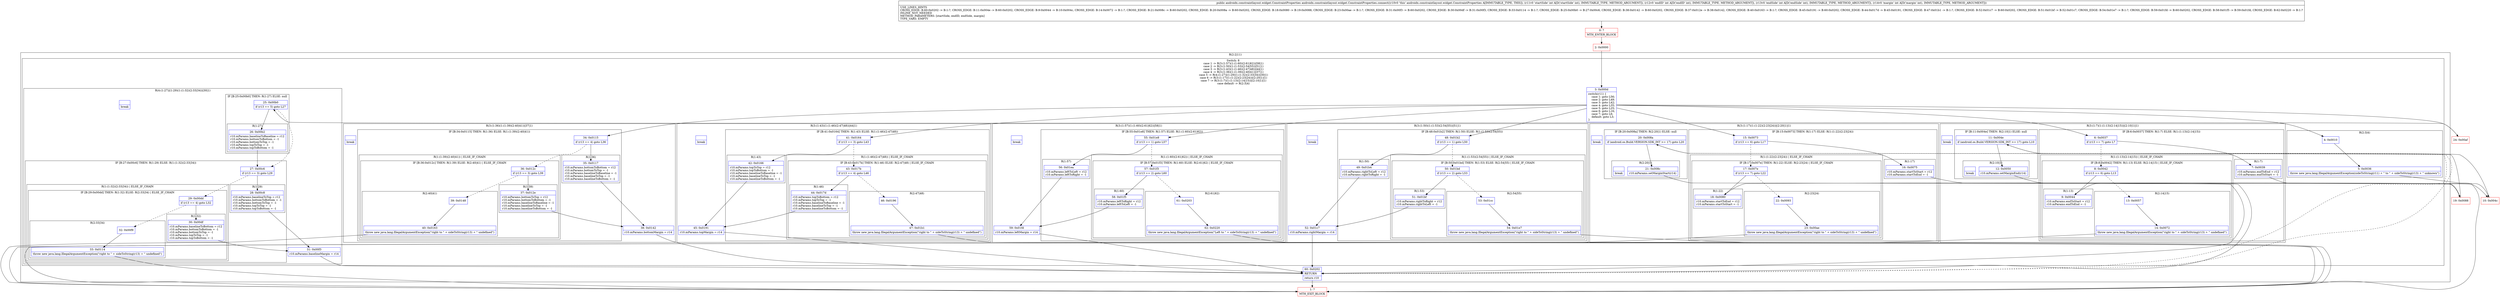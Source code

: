 digraph "CFG forandroidx.constraintlayout.widget.ConstraintProperties.connect(IIII)Landroidx\/constraintlayout\/widget\/ConstraintProperties;" {
subgraph cluster_Region_762120788 {
label = "R(2:2|11)";
node [shape=record,color=blue];
subgraph cluster_SwitchRegion_610409936 {
label = "Switch: 8
 case 1 -> R(3:(1:57)(1:(1:60)(2:61|62))|58|1)
 case 2 -> R(3:(1:50)(1:(1:53)(2:54|55))|51|1)
 case 3 -> R(3:(1:43)(1:(1:46)(2:47|48))|44|1)
 case 4 -> R(3:(1:36)(1:(1:39)(2:40|41))|37|1)
 case 5 -> R(4:(1:27)|(1:29)(1:(1:32)(2:33|34))|30|1)
 case 6 -> R(3:(1:17)(1:(1:22)(2:23|24))|(2:20|1)|1)
 case 7 -> R(3:(1:7)(1:(1:13)(2:14|15))|(2:10|1)|1)
 case default -> R(2:3|4)";
node [shape=record,color=blue];
Node_3 [shape=record,label="{3\:\ 0x000d|switch(r11) \{\l    case 1: goto L56;\l    case 2: goto L49;\l    case 3: goto L42;\l    case 4: goto L35;\l    case 5: goto L25;\l    case 6: goto L16;\l    case 7: goto L6;\l    default: goto L3;\l\}\l}"];
subgraph cluster_Region_979610512 {
label = "R(3:(1:57)(1:(1:60)(2:61|62))|58|1)";
node [shape=record,color=blue];
subgraph cluster_IfRegion_820760382 {
label = "IF [B:55:0x01e8] THEN: R(1:57) ELSE: R(1:(1:60)(2:61|62))";
node [shape=record,color=blue];
Node_55 [shape=record,label="{55\:\ 0x01e8|if (r13 == 1) goto L57\l}"];
subgraph cluster_Region_1964068061 {
label = "R(1:57)";
node [shape=record,color=blue];
Node_56 [shape=record,label="{56\:\ 0x01ea|r10.mParams.leftToLeft = r12\lr10.mParams.leftToRight = \-1\l}"];
}
subgraph cluster_Region_1093227314 {
label = "R(1:(1:60)(2:61|62)) | ELSE_IF_CHAIN\l";
node [shape=record,color=blue];
subgraph cluster_IfRegion_1722900396 {
label = "IF [B:57:0x01f3] THEN: R(1:60) ELSE: R(2:61|62) | ELSE_IF_CHAIN\l";
node [shape=record,color=blue];
Node_57 [shape=record,label="{57\:\ 0x01f3|if (r13 == 2) goto L60\l}"];
subgraph cluster_Region_147717755 {
label = "R(1:60)";
node [shape=record,color=blue];
Node_58 [shape=record,label="{58\:\ 0x01f5|r10.mParams.leftToRight = r12\lr10.mParams.leftToLeft = \-1\l}"];
}
subgraph cluster_Region_2001026075 {
label = "R(2:61|62)";
node [shape=record,color=blue];
Node_61 [shape=record,label="{61\:\ 0x0203}"];
Node_62 [shape=record,label="{62\:\ 0x0220|throw new java.lang.IllegalArgumentException(\"Left to \" + sideToString(r13) + \" undefined\")\l}"];
}
}
}
}
Node_59 [shape=record,label="{59\:\ 0x01fd|r10.mParams.leftMargin = r14\l}"];
Node_InsnContainer_2088648962 [shape=record,label="{|break\l}"];
}
subgraph cluster_Region_282995998 {
label = "R(3:(1:50)(1:(1:53)(2:54|55))|51|1)";
node [shape=record,color=blue];
subgraph cluster_IfRegion_1996961624 {
label = "IF [B:48:0x01b2] THEN: R(1:50) ELSE: R(1:(1:53)(2:54|55))";
node [shape=record,color=blue];
Node_48 [shape=record,label="{48\:\ 0x01b2|if (r13 == 1) goto L50\l}"];
subgraph cluster_Region_704407623 {
label = "R(1:50)";
node [shape=record,color=blue];
Node_49 [shape=record,label="{49\:\ 0x01b4|r10.mParams.rightToLeft = r12\lr10.mParams.rightToRight = \-1\l}"];
}
subgraph cluster_Region_662985259 {
label = "R(1:(1:53)(2:54|55)) | ELSE_IF_CHAIN\l";
node [shape=record,color=blue];
subgraph cluster_IfRegion_1188242712 {
label = "IF [B:50:0x01bd] THEN: R(1:53) ELSE: R(2:54|55) | ELSE_IF_CHAIN\l";
node [shape=record,color=blue];
Node_50 [shape=record,label="{50\:\ 0x01bd|if (r13 == 2) goto L53\l}"];
subgraph cluster_Region_144729965 {
label = "R(1:53)";
node [shape=record,color=blue];
Node_51 [shape=record,label="{51\:\ 0x01bf|r10.mParams.rightToRight = r12\lr10.mParams.rightToLeft = \-1\l}"];
}
subgraph cluster_Region_1112840302 {
label = "R(2:54|55)";
node [shape=record,color=blue];
Node_53 [shape=record,label="{53\:\ 0x01cc}"];
Node_54 [shape=record,label="{54\:\ 0x01e7|throw new java.lang.IllegalArgumentException(\"right to \" + sideToString(r13) + \" undefined\")\l}"];
}
}
}
}
Node_52 [shape=record,label="{52\:\ 0x01c7|r10.mParams.rightMargin = r14\l}"];
Node_InsnContainer_1199888141 [shape=record,label="{|break\l}"];
}
subgraph cluster_Region_413188352 {
label = "R(3:(1:43)(1:(1:46)(2:47|48))|44|1)";
node [shape=record,color=blue];
subgraph cluster_IfRegion_330319478 {
label = "IF [B:41:0x0164] THEN: R(1:43) ELSE: R(1:(1:46)(2:47|48))";
node [shape=record,color=blue];
Node_41 [shape=record,label="{41\:\ 0x0164|if (r13 == 3) goto L43\l}"];
subgraph cluster_Region_1967209350 {
label = "R(1:43)";
node [shape=record,color=blue];
Node_42 [shape=record,label="{42\:\ 0x0166|r10.mParams.topToTop = r12\lr10.mParams.topToBottom = \-1\lr10.mParams.baselineToBaseline = \-1\lr10.mParams.baselineToTop = \-1\lr10.mParams.baselineToBottom = \-1\l}"];
}
subgraph cluster_Region_337426076 {
label = "R(1:(1:46)(2:47|48)) | ELSE_IF_CHAIN\l";
node [shape=record,color=blue];
subgraph cluster_IfRegion_170581470 {
label = "IF [B:43:0x017b] THEN: R(1:46) ELSE: R(2:47|48) | ELSE_IF_CHAIN\l";
node [shape=record,color=blue];
Node_43 [shape=record,label="{43\:\ 0x017b|if (r13 == 4) goto L46\l}"];
subgraph cluster_Region_456702235 {
label = "R(1:46)";
node [shape=record,color=blue];
Node_44 [shape=record,label="{44\:\ 0x017d|r10.mParams.topToBottom = r12\lr10.mParams.topToTop = \-1\lr10.mParams.baselineToBaseline = \-1\lr10.mParams.baselineToTop = \-1\lr10.mParams.baselineToBottom = \-1\l}"];
}
subgraph cluster_Region_1742286065 {
label = "R(2:47|48)";
node [shape=record,color=blue];
Node_46 [shape=record,label="{46\:\ 0x0196}"];
Node_47 [shape=record,label="{47\:\ 0x01b1|throw new java.lang.IllegalArgumentException(\"right to \" + sideToString(r13) + \" undefined\")\l}"];
}
}
}
}
Node_45 [shape=record,label="{45\:\ 0x0191|r10.mParams.topMargin = r14\l}"];
Node_InsnContainer_377544384 [shape=record,label="{|break\l}"];
}
subgraph cluster_Region_1251485155 {
label = "R(3:(1:36)(1:(1:39)(2:40|41))|37|1)";
node [shape=record,color=blue];
subgraph cluster_IfRegion_347520458 {
label = "IF [B:34:0x0115] THEN: R(1:36) ELSE: R(1:(1:39)(2:40|41))";
node [shape=record,color=blue];
Node_34 [shape=record,label="{34\:\ 0x0115|if (r13 == 4) goto L36\l}"];
subgraph cluster_Region_984003849 {
label = "R(1:36)";
node [shape=record,color=blue];
Node_35 [shape=record,label="{35\:\ 0x0117|r10.mParams.bottomToBottom = r12\lr10.mParams.bottomToTop = \-1\lr10.mParams.baselineToBaseline = \-1\lr10.mParams.baselineToTop = \-1\lr10.mParams.baselineToBottom = \-1\l}"];
}
subgraph cluster_Region_708844099 {
label = "R(1:(1:39)(2:40|41)) | ELSE_IF_CHAIN\l";
node [shape=record,color=blue];
subgraph cluster_IfRegion_561808853 {
label = "IF [B:36:0x012c] THEN: R(1:39) ELSE: R(2:40|41) | ELSE_IF_CHAIN\l";
node [shape=record,color=blue];
Node_36 [shape=record,label="{36\:\ 0x012c|if (r13 == 3) goto L39\l}"];
subgraph cluster_Region_341213 {
label = "R(1:39)";
node [shape=record,color=blue];
Node_37 [shape=record,label="{37\:\ 0x012e|r10.mParams.bottomToTop = r12\lr10.mParams.bottomToBottom = \-1\lr10.mParams.baselineToBaseline = \-1\lr10.mParams.baselineToTop = \-1\lr10.mParams.baselineToBottom = \-1\l}"];
}
subgraph cluster_Region_251971369 {
label = "R(2:40|41)";
node [shape=record,color=blue];
Node_39 [shape=record,label="{39\:\ 0x0148}"];
Node_40 [shape=record,label="{40\:\ 0x0163|throw new java.lang.IllegalArgumentException(\"right to \" + sideToString(r13) + \" undefined\")\l}"];
}
}
}
}
Node_38 [shape=record,label="{38\:\ 0x0142|r10.mParams.bottomMargin = r14\l}"];
Node_InsnContainer_624711304 [shape=record,label="{|break\l}"];
}
subgraph cluster_Region_1621835223 {
label = "R(4:(1:27)|(1:29)(1:(1:32)(2:33|34))|30|1)";
node [shape=record,color=blue];
subgraph cluster_IfRegion_1226919619 {
label = "IF [B:25:0x00b0] THEN: R(1:27) ELSE: null";
node [shape=record,color=blue];
Node_25 [shape=record,label="{25\:\ 0x00b0|if (r13 == 5) goto L27\l}"];
subgraph cluster_Region_1614148929 {
label = "R(1:27)";
node [shape=record,color=blue];
Node_26 [shape=record,label="{26\:\ 0x00b2|r10.mParams.baselineToBaseline = r12\lr10.mParams.bottomToBottom = \-1\lr10.mParams.bottomToTop = \-1\lr10.mParams.topToTop = \-1\lr10.mParams.topToBottom = \-1\l}"];
}
}
subgraph cluster_IfRegion_670722009 {
label = "IF [B:27:0x00c6] THEN: R(1:29) ELSE: R(1:(1:32)(2:33|34))";
node [shape=record,color=blue];
Node_27 [shape=record,label="{27\:\ 0x00c6|if (r13 == 3) goto L29\l}"];
subgraph cluster_Region_512140148 {
label = "R(1:29)";
node [shape=record,color=blue];
Node_28 [shape=record,label="{28\:\ 0x00c8|r10.mParams.baselineToTop = r12\lr10.mParams.bottomToBottom = \-1\lr10.mParams.bottomToTop = \-1\lr10.mParams.topToTop = \-1\lr10.mParams.topToBottom = \-1\l}"];
}
subgraph cluster_Region_1569890609 {
label = "R(1:(1:32)(2:33|34)) | ELSE_IF_CHAIN\l";
node [shape=record,color=blue];
subgraph cluster_IfRegion_314755135 {
label = "IF [B:29:0x00dd] THEN: R(1:32) ELSE: R(2:33|34) | ELSE_IF_CHAIN\l";
node [shape=record,color=blue];
Node_29 [shape=record,label="{29\:\ 0x00dd|if (r13 == 4) goto L32\l}"];
subgraph cluster_Region_1727181073 {
label = "R(1:32)";
node [shape=record,color=blue];
Node_30 [shape=record,label="{30\:\ 0x00df|r10.mParams.baselineToBottom = r12\lr10.mParams.bottomToBottom = \-1\lr10.mParams.bottomToTop = \-1\lr10.mParams.topToTop = \-1\lr10.mParams.topToBottom = \-1\l}"];
}
subgraph cluster_Region_1296311224 {
label = "R(2:33|34)";
node [shape=record,color=blue];
Node_32 [shape=record,label="{32\:\ 0x00f9}"];
Node_33 [shape=record,label="{33\:\ 0x0114|throw new java.lang.IllegalArgumentException(\"right to \" + sideToString(r13) + \" undefined\")\l}"];
}
}
}
}
Node_31 [shape=record,label="{31\:\ 0x00f3|r10.mParams.baselineMargin = r14\l}"];
Node_InsnContainer_85432328 [shape=record,label="{|break\l}"];
}
subgraph cluster_Region_17841061 {
label = "R(3:(1:17)(1:(1:22)(2:23|24))|(2:20|1)|1)";
node [shape=record,color=blue];
subgraph cluster_IfRegion_1922660527 {
label = "IF [B:15:0x0073] THEN: R(1:17) ELSE: R(1:(1:22)(2:23|24))";
node [shape=record,color=blue];
Node_15 [shape=record,label="{15\:\ 0x0073|if (r13 == 6) goto L17\l}"];
subgraph cluster_Region_514645159 {
label = "R(1:17)";
node [shape=record,color=blue];
Node_16 [shape=record,label="{16\:\ 0x0075|r10.mParams.startToStart = r12\lr10.mParams.startToEnd = \-1\l}"];
}
subgraph cluster_Region_658686114 {
label = "R(1:(1:22)(2:23|24)) | ELSE_IF_CHAIN\l";
node [shape=record,color=blue];
subgraph cluster_IfRegion_655297276 {
label = "IF [B:17:0x007e] THEN: R(1:22) ELSE: R(2:23|24) | ELSE_IF_CHAIN\l";
node [shape=record,color=blue];
Node_17 [shape=record,label="{17\:\ 0x007e|if (r13 == 7) goto L22\l}"];
subgraph cluster_Region_510284466 {
label = "R(1:22)";
node [shape=record,color=blue];
Node_18 [shape=record,label="{18\:\ 0x0080|r10.mParams.startToEnd = r12\lr10.mParams.startToStart = \-1\l}"];
}
subgraph cluster_Region_1725692988 {
label = "R(2:23|24)";
node [shape=record,color=blue];
Node_22 [shape=record,label="{22\:\ 0x0093}"];
Node_23 [shape=record,label="{23\:\ 0x00ae|throw new java.lang.IllegalArgumentException(\"right to \" + sideToString(r13) + \" undefined\")\l}"];
}
}
}
}
subgraph cluster_IfRegion_1462597525 {
label = "IF [B:20:0x008a] THEN: R(2:20|1) ELSE: null";
node [shape=record,color=blue];
Node_20 [shape=record,label="{20\:\ 0x008a|if (android.os.Build.VERSION.SDK_INT \>= 17) goto L20\l}"];
subgraph cluster_Region_137023334 {
label = "R(2:20|1)";
node [shape=record,color=blue];
Node_21 [shape=record,label="{21\:\ 0x008c|r10.mParams.setMarginStart(r14)\l}"];
Node_InsnContainer_1150939923 [shape=record,label="{|break\l}"];
}
}
Node_InsnContainer_2107301280 [shape=record,label="{|break\l}"];
}
subgraph cluster_Region_1094163545 {
label = "R(3:(1:7)(1:(1:13)(2:14|15))|(2:10|1)|1)";
node [shape=record,color=blue];
subgraph cluster_IfRegion_523778790 {
label = "IF [B:6:0x0037] THEN: R(1:7) ELSE: R(1:(1:13)(2:14|15))";
node [shape=record,color=blue];
Node_6 [shape=record,label="{6\:\ 0x0037|if (r13 == 7) goto L7\l}"];
subgraph cluster_Region_347231097 {
label = "R(1:7)";
node [shape=record,color=blue];
Node_7 [shape=record,label="{7\:\ 0x0039|r10.mParams.endToEnd = r12\lr10.mParams.endToStart = \-1\l}"];
}
subgraph cluster_Region_1064233874 {
label = "R(1:(1:13)(2:14|15)) | ELSE_IF_CHAIN\l";
node [shape=record,color=blue];
subgraph cluster_IfRegion_1111911794 {
label = "IF [B:8:0x0042] THEN: R(1:13) ELSE: R(2:14|15) | ELSE_IF_CHAIN\l";
node [shape=record,color=blue];
Node_8 [shape=record,label="{8\:\ 0x0042|if (r13 == 6) goto L13\l}"];
subgraph cluster_Region_477597910 {
label = "R(1:13)";
node [shape=record,color=blue];
Node_9 [shape=record,label="{9\:\ 0x0044|r10.mParams.endToStart = r12\lr10.mParams.endToEnd = \-1\l}"];
}
subgraph cluster_Region_441983418 {
label = "R(2:14|15)";
node [shape=record,color=blue];
Node_13 [shape=record,label="{13\:\ 0x0057}"];
Node_14 [shape=record,label="{14\:\ 0x0072|throw new java.lang.IllegalArgumentException(\"right to \" + sideToString(r13) + \" undefined\")\l}"];
}
}
}
}
subgraph cluster_IfRegion_1377987352 {
label = "IF [B:11:0x004e] THEN: R(2:10|1) ELSE: null";
node [shape=record,color=blue];
Node_11 [shape=record,label="{11\:\ 0x004e|if (android.os.Build.VERSION.SDK_INT \>= 17) goto L10\l}"];
subgraph cluster_Region_603894227 {
label = "R(2:10|1)";
node [shape=record,color=blue];
Node_12 [shape=record,label="{12\:\ 0x0050|r10.mParams.setMarginEnd(r14)\l}"];
Node_InsnContainer_61830234 [shape=record,label="{|break\l}"];
}
}
Node_InsnContainer_1478611044 [shape=record,label="{|break\l}"];
}
subgraph cluster_Region_421141203 {
label = "R(2:3|4)";
node [shape=record,color=blue];
Node_4 [shape=record,label="{4\:\ 0x0010}"];
Node_5 [shape=record,label="{5\:\ 0x0036|throw new java.lang.IllegalArgumentException(sideToString(r11) + \" to \" + sideToString(r13) + \" unknown\")\l}"];
}
}
Node_60 [shape=record,label="{60\:\ 0x0202|RETURN\l|return r10\l}"];
}
Node_0 [shape=record,color=red,label="{0\:\ ?|MTH_ENTER_BLOCK\l}"];
Node_2 [shape=record,color=red,label="{2\:\ 0x0000}"];
Node_1 [shape=record,color=red,label="{1\:\ ?|MTH_EXIT_BLOCK\l}"];
Node_10 [shape=record,color=red,label="{10\:\ 0x004c}"];
Node_19 [shape=record,color=red,label="{19\:\ 0x0088}"];
Node_24 [shape=record,color=red,label="{24\:\ 0x00af}"];
MethodNode[shape=record,label="{public androidx.constraintlayout.widget.ConstraintProperties androidx.constraintlayout.widget.ConstraintProperties.connect((r10v0 'this' androidx.constraintlayout.widget.ConstraintProperties A[IMMUTABLE_TYPE, THIS]), (r11v0 'startSide' int A[D('startSide' int), IMMUTABLE_TYPE, METHOD_ARGUMENT]), (r12v0 'endID' int A[D('endID' int), IMMUTABLE_TYPE, METHOD_ARGUMENT]), (r13v0 'endSide' int A[D('endSide' int), IMMUTABLE_TYPE, METHOD_ARGUMENT]), (r14v0 'margin' int A[D('margin' int), IMMUTABLE_TYPE, METHOD_ARGUMENT]))  | USE_LINES_HINTS\lCROSS_EDGE: B:60:0x0202 \-\> B:1:?, CROSS_EDGE: B:11:0x004e \-\> B:60:0x0202, CROSS_EDGE: B:9:0x0044 \-\> B:10:0x004c, CROSS_EDGE: B:14:0x0072 \-\> B:1:?, CROSS_EDGE: B:21:0x008c \-\> B:60:0x0202, CROSS_EDGE: B:20:0x008a \-\> B:60:0x0202, CROSS_EDGE: B:18:0x0080 \-\> B:19:0x0088, CROSS_EDGE: B:23:0x00ae \-\> B:1:?, CROSS_EDGE: B:31:0x00f3 \-\> B:60:0x0202, CROSS_EDGE: B:30:0x00df \-\> B:31:0x00f3, CROSS_EDGE: B:33:0x0114 \-\> B:1:?, CROSS_EDGE: B:25:0x00b0 \-\> B:27:0x00c6, CROSS_EDGE: B:38:0x0142 \-\> B:60:0x0202, CROSS_EDGE: B:37:0x012e \-\> B:38:0x0142, CROSS_EDGE: B:40:0x0163 \-\> B:1:?, CROSS_EDGE: B:45:0x0191 \-\> B:60:0x0202, CROSS_EDGE: B:44:0x017d \-\> B:45:0x0191, CROSS_EDGE: B:47:0x01b1 \-\> B:1:?, CROSS_EDGE: B:52:0x01c7 \-\> B:60:0x0202, CROSS_EDGE: B:51:0x01bf \-\> B:52:0x01c7, CROSS_EDGE: B:54:0x01e7 \-\> B:1:?, CROSS_EDGE: B:59:0x01fd \-\> B:60:0x0202, CROSS_EDGE: B:58:0x01f5 \-\> B:59:0x01fd, CROSS_EDGE: B:62:0x0220 \-\> B:1:?\lINLINE_NOT_NEEDED\lMETHOD_PARAMETERS: [startSide, endID, endSide, margin]\lTYPE_VARS: EMPTY\l}"];
MethodNode -> Node_0;Node_3 -> Node_4;
Node_3 -> Node_6;
Node_3 -> Node_15;
Node_3 -> Node_24;
Node_3 -> Node_34;
Node_3 -> Node_41;
Node_3 -> Node_48;
Node_3 -> Node_55;
Node_55 -> Node_56;
Node_55 -> Node_57[style=dashed];
Node_56 -> Node_59;
Node_57 -> Node_58;
Node_57 -> Node_61[style=dashed];
Node_58 -> Node_59;
Node_61 -> Node_62;
Node_62 -> Node_1;
Node_59 -> Node_60;
Node_48 -> Node_49;
Node_48 -> Node_50[style=dashed];
Node_49 -> Node_52;
Node_50 -> Node_51;
Node_50 -> Node_53[style=dashed];
Node_51 -> Node_52;
Node_53 -> Node_54;
Node_54 -> Node_1;
Node_52 -> Node_60;
Node_41 -> Node_42;
Node_41 -> Node_43[style=dashed];
Node_42 -> Node_45;
Node_43 -> Node_44;
Node_43 -> Node_46[style=dashed];
Node_44 -> Node_45;
Node_46 -> Node_47;
Node_47 -> Node_1;
Node_45 -> Node_60;
Node_34 -> Node_35;
Node_34 -> Node_36[style=dashed];
Node_35 -> Node_38;
Node_36 -> Node_37;
Node_36 -> Node_39[style=dashed];
Node_37 -> Node_38;
Node_39 -> Node_40;
Node_40 -> Node_1;
Node_38 -> Node_60;
Node_25 -> Node_26;
Node_25 -> Node_27[style=dashed];
Node_26 -> Node_27;
Node_27 -> Node_28;
Node_27 -> Node_29[style=dashed];
Node_28 -> Node_31;
Node_29 -> Node_30;
Node_29 -> Node_32[style=dashed];
Node_30 -> Node_31;
Node_32 -> Node_33;
Node_33 -> Node_1;
Node_31 -> Node_60;
Node_15 -> Node_16;
Node_15 -> Node_17[style=dashed];
Node_16 -> Node_19;
Node_17 -> Node_18;
Node_17 -> Node_22[style=dashed];
Node_18 -> Node_19;
Node_22 -> Node_23;
Node_23 -> Node_1;
Node_20 -> Node_21;
Node_20 -> Node_60[style=dashed];
Node_21 -> Node_60;
Node_6 -> Node_7;
Node_6 -> Node_8[style=dashed];
Node_7 -> Node_10;
Node_8 -> Node_9;
Node_8 -> Node_13[style=dashed];
Node_9 -> Node_10;
Node_13 -> Node_14;
Node_14 -> Node_1;
Node_11 -> Node_12;
Node_11 -> Node_60[style=dashed];
Node_12 -> Node_60;
Node_4 -> Node_5;
Node_5 -> Node_1;
Node_60 -> Node_1;
Node_0 -> Node_2;
Node_2 -> Node_3;
Node_10 -> Node_11;
Node_19 -> Node_20;
Node_24 -> Node_25;
}

